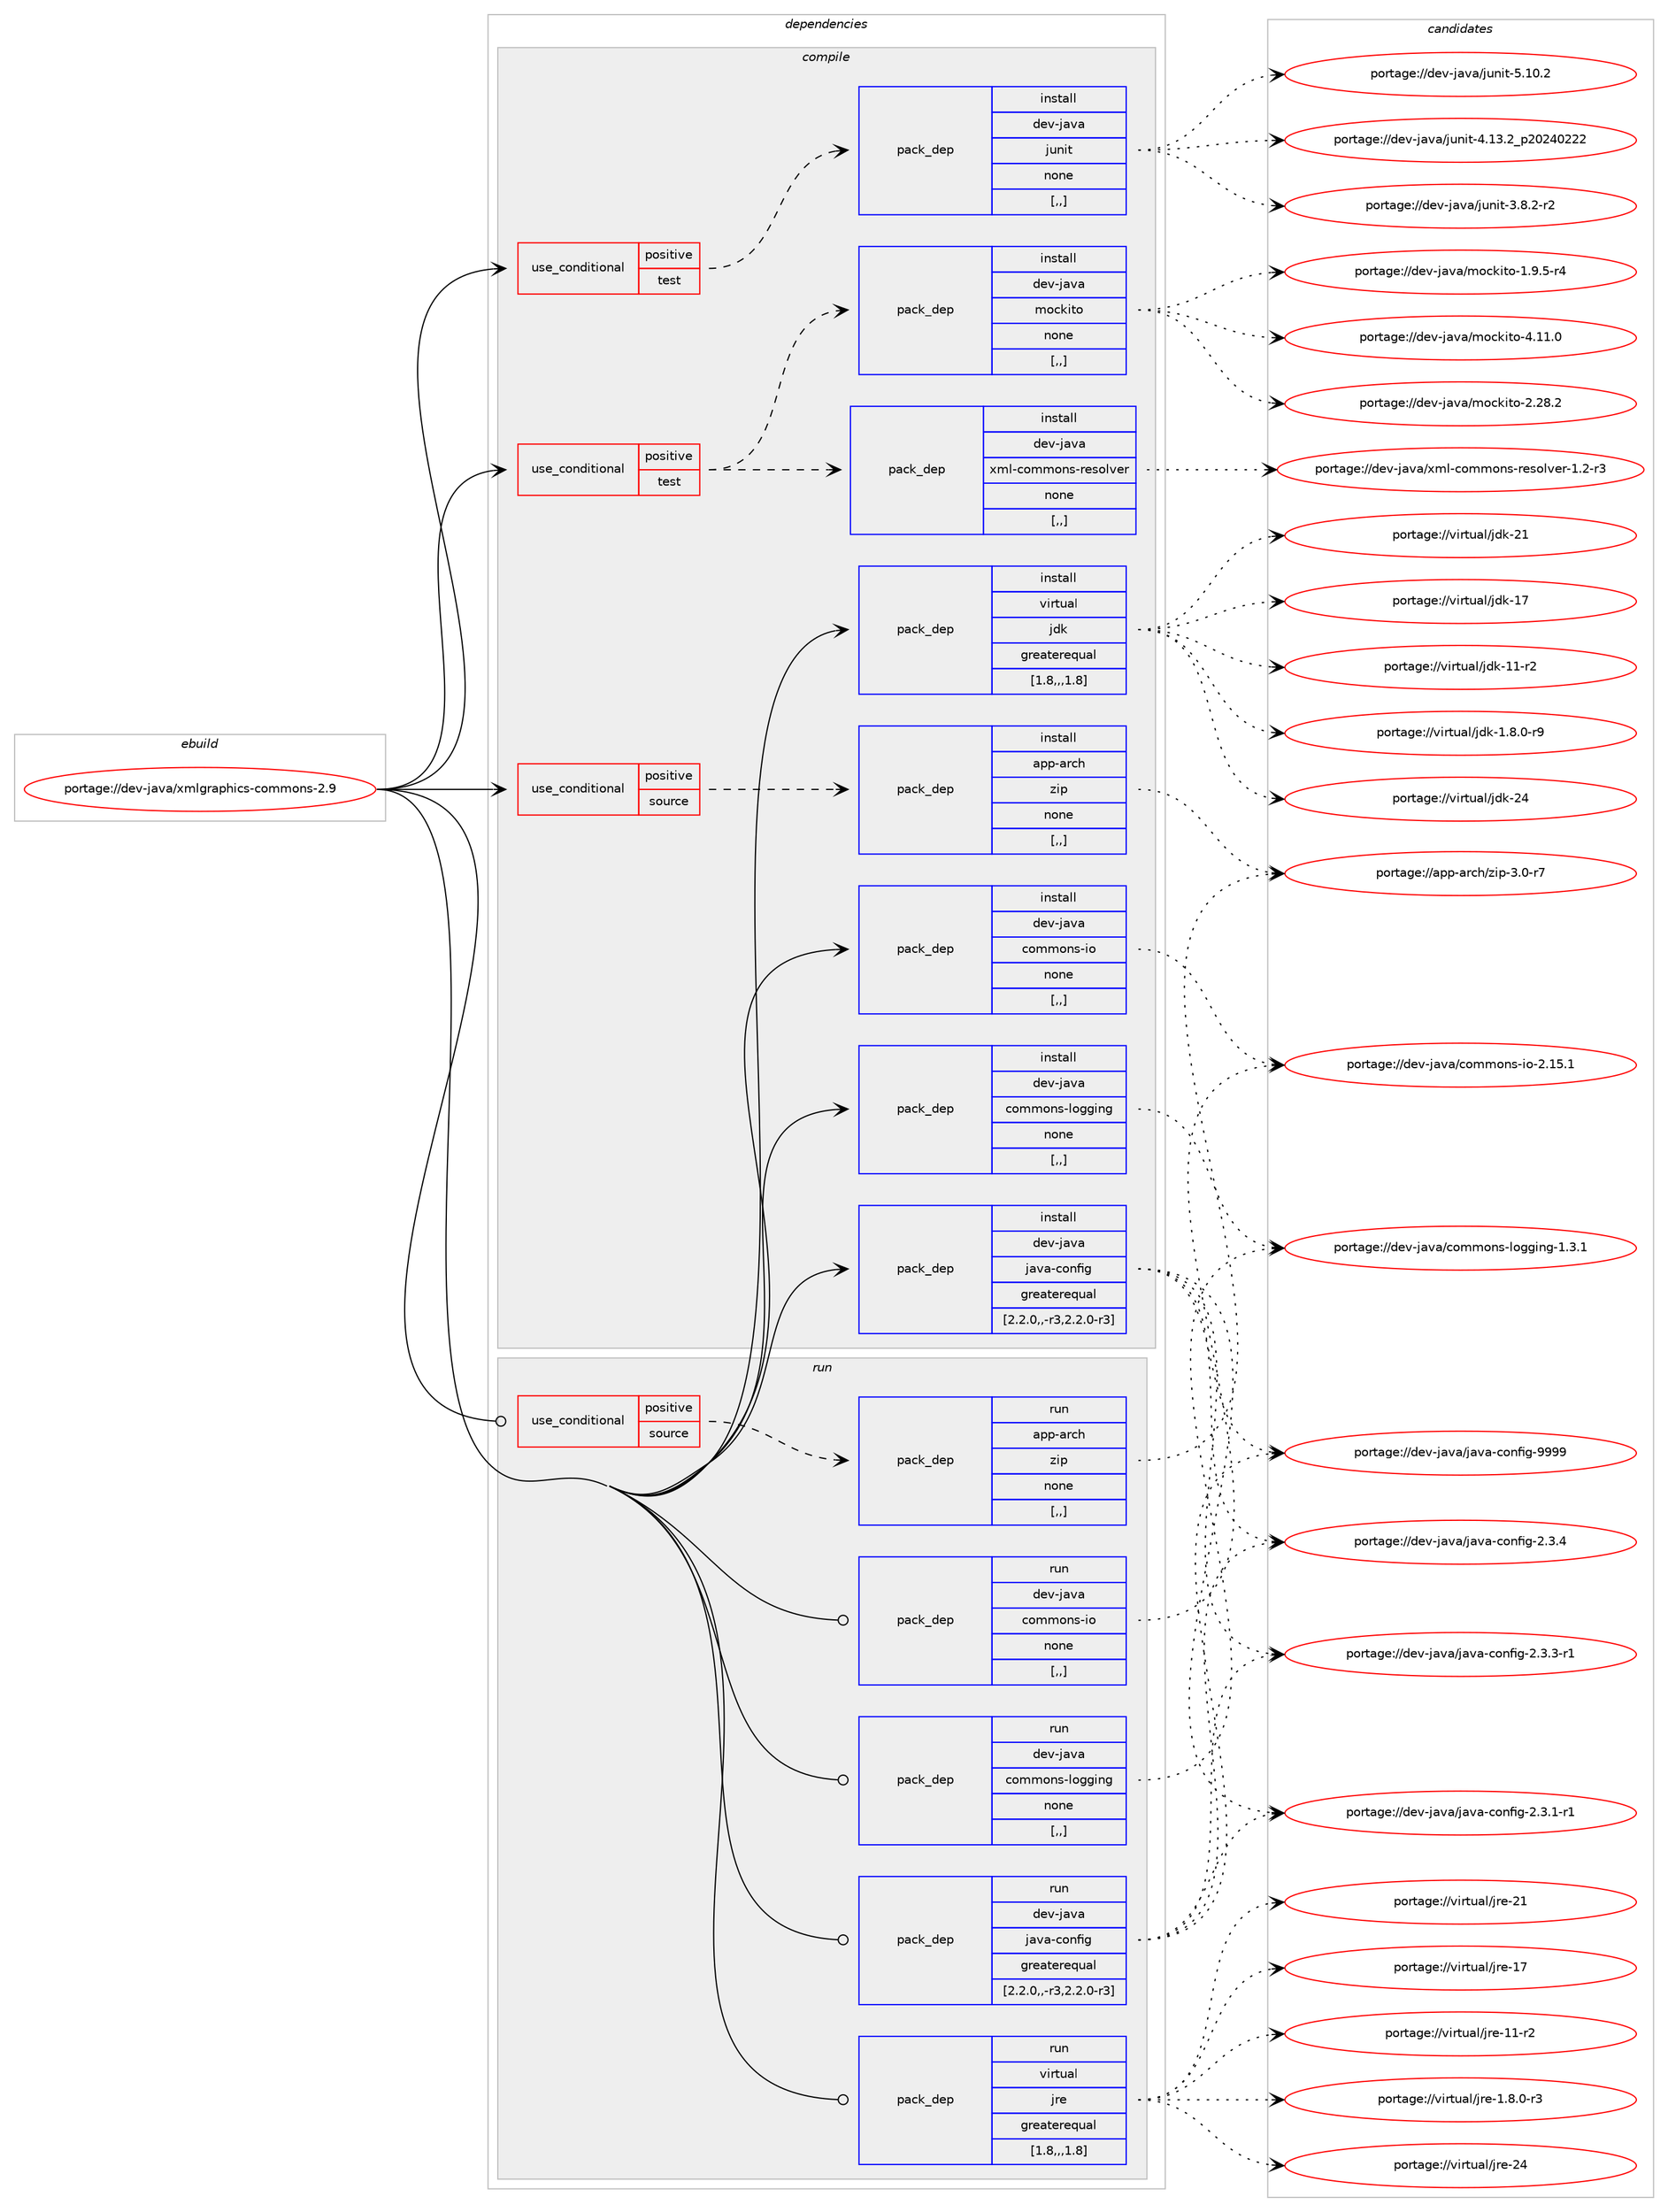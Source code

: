 digraph prolog {

# *************
# Graph options
# *************

newrank=true;
concentrate=true;
compound=true;
graph [rankdir=LR,fontname=Helvetica,fontsize=10,ranksep=1.5];#, ranksep=2.5, nodesep=0.2];
edge  [arrowhead=vee];
node  [fontname=Helvetica,fontsize=10];

# **********
# The ebuild
# **********

subgraph cluster_leftcol {
color=gray;
label=<<i>ebuild</i>>;
id [label="portage://dev-java/xmlgraphics-commons-2.9", color=red, width=4, href="../dev-java/xmlgraphics-commons-2.9.svg"];
}

# ****************
# The dependencies
# ****************

subgraph cluster_midcol {
color=gray;
label=<<i>dependencies</i>>;
subgraph cluster_compile {
fillcolor="#eeeeee";
style=filled;
label=<<i>compile</i>>;
subgraph cond22671 {
dependency98168 [label=<<TABLE BORDER="0" CELLBORDER="1" CELLSPACING="0" CELLPADDING="4"><TR><TD ROWSPAN="3" CELLPADDING="10">use_conditional</TD></TR><TR><TD>positive</TD></TR><TR><TD>source</TD></TR></TABLE>>, shape=none, color=red];
subgraph pack74429 {
dependency98169 [label=<<TABLE BORDER="0" CELLBORDER="1" CELLSPACING="0" CELLPADDING="4" WIDTH="220"><TR><TD ROWSPAN="6" CELLPADDING="30">pack_dep</TD></TR><TR><TD WIDTH="110">install</TD></TR><TR><TD>app-arch</TD></TR><TR><TD>zip</TD></TR><TR><TD>none</TD></TR><TR><TD>[,,]</TD></TR></TABLE>>, shape=none, color=blue];
}
dependency98168:e -> dependency98169:w [weight=20,style="dashed",arrowhead="vee"];
}
id:e -> dependency98168:w [weight=20,style="solid",arrowhead="vee"];
subgraph cond22672 {
dependency98170 [label=<<TABLE BORDER="0" CELLBORDER="1" CELLSPACING="0" CELLPADDING="4"><TR><TD ROWSPAN="3" CELLPADDING="10">use_conditional</TD></TR><TR><TD>positive</TD></TR><TR><TD>test</TD></TR></TABLE>>, shape=none, color=red];
subgraph pack74430 {
dependency98171 [label=<<TABLE BORDER="0" CELLBORDER="1" CELLSPACING="0" CELLPADDING="4" WIDTH="220"><TR><TD ROWSPAN="6" CELLPADDING="30">pack_dep</TD></TR><TR><TD WIDTH="110">install</TD></TR><TR><TD>dev-java</TD></TR><TR><TD>junit</TD></TR><TR><TD>none</TD></TR><TR><TD>[,,]</TD></TR></TABLE>>, shape=none, color=blue];
}
dependency98170:e -> dependency98171:w [weight=20,style="dashed",arrowhead="vee"];
}
id:e -> dependency98170:w [weight=20,style="solid",arrowhead="vee"];
subgraph cond22673 {
dependency98172 [label=<<TABLE BORDER="0" CELLBORDER="1" CELLSPACING="0" CELLPADDING="4"><TR><TD ROWSPAN="3" CELLPADDING="10">use_conditional</TD></TR><TR><TD>positive</TD></TR><TR><TD>test</TD></TR></TABLE>>, shape=none, color=red];
subgraph pack74431 {
dependency98173 [label=<<TABLE BORDER="0" CELLBORDER="1" CELLSPACING="0" CELLPADDING="4" WIDTH="220"><TR><TD ROWSPAN="6" CELLPADDING="30">pack_dep</TD></TR><TR><TD WIDTH="110">install</TD></TR><TR><TD>dev-java</TD></TR><TR><TD>mockito</TD></TR><TR><TD>none</TD></TR><TR><TD>[,,]</TD></TR></TABLE>>, shape=none, color=blue];
}
dependency98172:e -> dependency98173:w [weight=20,style="dashed",arrowhead="vee"];
subgraph pack74432 {
dependency98174 [label=<<TABLE BORDER="0" CELLBORDER="1" CELLSPACING="0" CELLPADDING="4" WIDTH="220"><TR><TD ROWSPAN="6" CELLPADDING="30">pack_dep</TD></TR><TR><TD WIDTH="110">install</TD></TR><TR><TD>dev-java</TD></TR><TR><TD>xml-commons-resolver</TD></TR><TR><TD>none</TD></TR><TR><TD>[,,]</TD></TR></TABLE>>, shape=none, color=blue];
}
dependency98172:e -> dependency98174:w [weight=20,style="dashed",arrowhead="vee"];
}
id:e -> dependency98172:w [weight=20,style="solid",arrowhead="vee"];
subgraph pack74433 {
dependency98175 [label=<<TABLE BORDER="0" CELLBORDER="1" CELLSPACING="0" CELLPADDING="4" WIDTH="220"><TR><TD ROWSPAN="6" CELLPADDING="30">pack_dep</TD></TR><TR><TD WIDTH="110">install</TD></TR><TR><TD>dev-java</TD></TR><TR><TD>commons-io</TD></TR><TR><TD>none</TD></TR><TR><TD>[,,]</TD></TR></TABLE>>, shape=none, color=blue];
}
id:e -> dependency98175:w [weight=20,style="solid",arrowhead="vee"];
subgraph pack74434 {
dependency98176 [label=<<TABLE BORDER="0" CELLBORDER="1" CELLSPACING="0" CELLPADDING="4" WIDTH="220"><TR><TD ROWSPAN="6" CELLPADDING="30">pack_dep</TD></TR><TR><TD WIDTH="110">install</TD></TR><TR><TD>dev-java</TD></TR><TR><TD>commons-logging</TD></TR><TR><TD>none</TD></TR><TR><TD>[,,]</TD></TR></TABLE>>, shape=none, color=blue];
}
id:e -> dependency98176:w [weight=20,style="solid",arrowhead="vee"];
subgraph pack74435 {
dependency98177 [label=<<TABLE BORDER="0" CELLBORDER="1" CELLSPACING="0" CELLPADDING="4" WIDTH="220"><TR><TD ROWSPAN="6" CELLPADDING="30">pack_dep</TD></TR><TR><TD WIDTH="110">install</TD></TR><TR><TD>dev-java</TD></TR><TR><TD>java-config</TD></TR><TR><TD>greaterequal</TD></TR><TR><TD>[2.2.0,,-r3,2.2.0-r3]</TD></TR></TABLE>>, shape=none, color=blue];
}
id:e -> dependency98177:w [weight=20,style="solid",arrowhead="vee"];
subgraph pack74436 {
dependency98178 [label=<<TABLE BORDER="0" CELLBORDER="1" CELLSPACING="0" CELLPADDING="4" WIDTH="220"><TR><TD ROWSPAN="6" CELLPADDING="30">pack_dep</TD></TR><TR><TD WIDTH="110">install</TD></TR><TR><TD>virtual</TD></TR><TR><TD>jdk</TD></TR><TR><TD>greaterequal</TD></TR><TR><TD>[1.8,,,1.8]</TD></TR></TABLE>>, shape=none, color=blue];
}
id:e -> dependency98178:w [weight=20,style="solid",arrowhead="vee"];
}
subgraph cluster_compileandrun {
fillcolor="#eeeeee";
style=filled;
label=<<i>compile and run</i>>;
}
subgraph cluster_run {
fillcolor="#eeeeee";
style=filled;
label=<<i>run</i>>;
subgraph cond22674 {
dependency98179 [label=<<TABLE BORDER="0" CELLBORDER="1" CELLSPACING="0" CELLPADDING="4"><TR><TD ROWSPAN="3" CELLPADDING="10">use_conditional</TD></TR><TR><TD>positive</TD></TR><TR><TD>source</TD></TR></TABLE>>, shape=none, color=red];
subgraph pack74437 {
dependency98180 [label=<<TABLE BORDER="0" CELLBORDER="1" CELLSPACING="0" CELLPADDING="4" WIDTH="220"><TR><TD ROWSPAN="6" CELLPADDING="30">pack_dep</TD></TR><TR><TD WIDTH="110">run</TD></TR><TR><TD>app-arch</TD></TR><TR><TD>zip</TD></TR><TR><TD>none</TD></TR><TR><TD>[,,]</TD></TR></TABLE>>, shape=none, color=blue];
}
dependency98179:e -> dependency98180:w [weight=20,style="dashed",arrowhead="vee"];
}
id:e -> dependency98179:w [weight=20,style="solid",arrowhead="odot"];
subgraph pack74438 {
dependency98181 [label=<<TABLE BORDER="0" CELLBORDER="1" CELLSPACING="0" CELLPADDING="4" WIDTH="220"><TR><TD ROWSPAN="6" CELLPADDING="30">pack_dep</TD></TR><TR><TD WIDTH="110">run</TD></TR><TR><TD>dev-java</TD></TR><TR><TD>commons-io</TD></TR><TR><TD>none</TD></TR><TR><TD>[,,]</TD></TR></TABLE>>, shape=none, color=blue];
}
id:e -> dependency98181:w [weight=20,style="solid",arrowhead="odot"];
subgraph pack74439 {
dependency98182 [label=<<TABLE BORDER="0" CELLBORDER="1" CELLSPACING="0" CELLPADDING="4" WIDTH="220"><TR><TD ROWSPAN="6" CELLPADDING="30">pack_dep</TD></TR><TR><TD WIDTH="110">run</TD></TR><TR><TD>dev-java</TD></TR><TR><TD>commons-logging</TD></TR><TR><TD>none</TD></TR><TR><TD>[,,]</TD></TR></TABLE>>, shape=none, color=blue];
}
id:e -> dependency98182:w [weight=20,style="solid",arrowhead="odot"];
subgraph pack74440 {
dependency98183 [label=<<TABLE BORDER="0" CELLBORDER="1" CELLSPACING="0" CELLPADDING="4" WIDTH="220"><TR><TD ROWSPAN="6" CELLPADDING="30">pack_dep</TD></TR><TR><TD WIDTH="110">run</TD></TR><TR><TD>dev-java</TD></TR><TR><TD>java-config</TD></TR><TR><TD>greaterequal</TD></TR><TR><TD>[2.2.0,,-r3,2.2.0-r3]</TD></TR></TABLE>>, shape=none, color=blue];
}
id:e -> dependency98183:w [weight=20,style="solid",arrowhead="odot"];
subgraph pack74441 {
dependency98184 [label=<<TABLE BORDER="0" CELLBORDER="1" CELLSPACING="0" CELLPADDING="4" WIDTH="220"><TR><TD ROWSPAN="6" CELLPADDING="30">pack_dep</TD></TR><TR><TD WIDTH="110">run</TD></TR><TR><TD>virtual</TD></TR><TR><TD>jre</TD></TR><TR><TD>greaterequal</TD></TR><TR><TD>[1.8,,,1.8]</TD></TR></TABLE>>, shape=none, color=blue];
}
id:e -> dependency98184:w [weight=20,style="solid",arrowhead="odot"];
}
}

# **************
# The candidates
# **************

subgraph cluster_choices {
rank=same;
color=gray;
label=<<i>candidates</i>>;

subgraph choice74429 {
color=black;
nodesep=1;
choice9711211245971149910447122105112455146484511455 [label="portage://app-arch/zip-3.0-r7", color=red, width=4,href="../app-arch/zip-3.0-r7.svg"];
dependency98169:e -> choice9711211245971149910447122105112455146484511455:w [style=dotted,weight="100"];
}
subgraph choice74430 {
color=black;
nodesep=1;
choice1001011184510697118974710611711010511645534649484650 [label="portage://dev-java/junit-5.10.2", color=red, width=4,href="../dev-java/junit-5.10.2.svg"];
choice1001011184510697118974710611711010511645524649514650951125048505248505050 [label="portage://dev-java/junit-4.13.2_p20240222", color=red, width=4,href="../dev-java/junit-4.13.2_p20240222.svg"];
choice100101118451069711897471061171101051164551465646504511450 [label="portage://dev-java/junit-3.8.2-r2", color=red, width=4,href="../dev-java/junit-3.8.2-r2.svg"];
dependency98171:e -> choice1001011184510697118974710611711010511645534649484650:w [style=dotted,weight="100"];
dependency98171:e -> choice1001011184510697118974710611711010511645524649514650951125048505248505050:w [style=dotted,weight="100"];
dependency98171:e -> choice100101118451069711897471061171101051164551465646504511450:w [style=dotted,weight="100"];
}
subgraph choice74431 {
color=black;
nodesep=1;
choice100101118451069711897471091119910710511611145524649494648 [label="portage://dev-java/mockito-4.11.0", color=red, width=4,href="../dev-java/mockito-4.11.0.svg"];
choice100101118451069711897471091119910710511611145504650564650 [label="portage://dev-java/mockito-2.28.2", color=red, width=4,href="../dev-java/mockito-2.28.2.svg"];
choice10010111845106971189747109111991071051161114549465746534511452 [label="portage://dev-java/mockito-1.9.5-r4", color=red, width=4,href="../dev-java/mockito-1.9.5-r4.svg"];
dependency98173:e -> choice100101118451069711897471091119910710511611145524649494648:w [style=dotted,weight="100"];
dependency98173:e -> choice100101118451069711897471091119910710511611145504650564650:w [style=dotted,weight="100"];
dependency98173:e -> choice10010111845106971189747109111991071051161114549465746534511452:w [style=dotted,weight="100"];
}
subgraph choice74432 {
color=black;
nodesep=1;
choice10010111845106971189747120109108459911110910911111011545114101115111108118101114454946504511451 [label="portage://dev-java/xml-commons-resolver-1.2-r3", color=red, width=4,href="../dev-java/xml-commons-resolver-1.2-r3.svg"];
dependency98174:e -> choice10010111845106971189747120109108459911110910911111011545114101115111108118101114454946504511451:w [style=dotted,weight="100"];
}
subgraph choice74433 {
color=black;
nodesep=1;
choice10010111845106971189747991111091091111101154510511145504649534649 [label="portage://dev-java/commons-io-2.15.1", color=red, width=4,href="../dev-java/commons-io-2.15.1.svg"];
dependency98175:e -> choice10010111845106971189747991111091091111101154510511145504649534649:w [style=dotted,weight="100"];
}
subgraph choice74434 {
color=black;
nodesep=1;
choice100101118451069711897479911110910911111011545108111103103105110103454946514649 [label="portage://dev-java/commons-logging-1.3.1", color=red, width=4,href="../dev-java/commons-logging-1.3.1.svg"];
dependency98176:e -> choice100101118451069711897479911110910911111011545108111103103105110103454946514649:w [style=dotted,weight="100"];
}
subgraph choice74435 {
color=black;
nodesep=1;
choice10010111845106971189747106971189745991111101021051034557575757 [label="portage://dev-java/java-config-9999", color=red, width=4,href="../dev-java/java-config-9999.svg"];
choice1001011184510697118974710697118974599111110102105103455046514652 [label="portage://dev-java/java-config-2.3.4", color=red, width=4,href="../dev-java/java-config-2.3.4.svg"];
choice10010111845106971189747106971189745991111101021051034550465146514511449 [label="portage://dev-java/java-config-2.3.3-r1", color=red, width=4,href="../dev-java/java-config-2.3.3-r1.svg"];
choice10010111845106971189747106971189745991111101021051034550465146494511449 [label="portage://dev-java/java-config-2.3.1-r1", color=red, width=4,href="../dev-java/java-config-2.3.1-r1.svg"];
dependency98177:e -> choice10010111845106971189747106971189745991111101021051034557575757:w [style=dotted,weight="100"];
dependency98177:e -> choice1001011184510697118974710697118974599111110102105103455046514652:w [style=dotted,weight="100"];
dependency98177:e -> choice10010111845106971189747106971189745991111101021051034550465146514511449:w [style=dotted,weight="100"];
dependency98177:e -> choice10010111845106971189747106971189745991111101021051034550465146494511449:w [style=dotted,weight="100"];
}
subgraph choice74436 {
color=black;
nodesep=1;
choice1181051141161179710847106100107455052 [label="portage://virtual/jdk-24", color=red, width=4,href="../virtual/jdk-24.svg"];
choice1181051141161179710847106100107455049 [label="portage://virtual/jdk-21", color=red, width=4,href="../virtual/jdk-21.svg"];
choice1181051141161179710847106100107454955 [label="portage://virtual/jdk-17", color=red, width=4,href="../virtual/jdk-17.svg"];
choice11810511411611797108471061001074549494511450 [label="portage://virtual/jdk-11-r2", color=red, width=4,href="../virtual/jdk-11-r2.svg"];
choice11810511411611797108471061001074549465646484511457 [label="portage://virtual/jdk-1.8.0-r9", color=red, width=4,href="../virtual/jdk-1.8.0-r9.svg"];
dependency98178:e -> choice1181051141161179710847106100107455052:w [style=dotted,weight="100"];
dependency98178:e -> choice1181051141161179710847106100107455049:w [style=dotted,weight="100"];
dependency98178:e -> choice1181051141161179710847106100107454955:w [style=dotted,weight="100"];
dependency98178:e -> choice11810511411611797108471061001074549494511450:w [style=dotted,weight="100"];
dependency98178:e -> choice11810511411611797108471061001074549465646484511457:w [style=dotted,weight="100"];
}
subgraph choice74437 {
color=black;
nodesep=1;
choice9711211245971149910447122105112455146484511455 [label="portage://app-arch/zip-3.0-r7", color=red, width=4,href="../app-arch/zip-3.0-r7.svg"];
dependency98180:e -> choice9711211245971149910447122105112455146484511455:w [style=dotted,weight="100"];
}
subgraph choice74438 {
color=black;
nodesep=1;
choice10010111845106971189747991111091091111101154510511145504649534649 [label="portage://dev-java/commons-io-2.15.1", color=red, width=4,href="../dev-java/commons-io-2.15.1.svg"];
dependency98181:e -> choice10010111845106971189747991111091091111101154510511145504649534649:w [style=dotted,weight="100"];
}
subgraph choice74439 {
color=black;
nodesep=1;
choice100101118451069711897479911110910911111011545108111103103105110103454946514649 [label="portage://dev-java/commons-logging-1.3.1", color=red, width=4,href="../dev-java/commons-logging-1.3.1.svg"];
dependency98182:e -> choice100101118451069711897479911110910911111011545108111103103105110103454946514649:w [style=dotted,weight="100"];
}
subgraph choice74440 {
color=black;
nodesep=1;
choice10010111845106971189747106971189745991111101021051034557575757 [label="portage://dev-java/java-config-9999", color=red, width=4,href="../dev-java/java-config-9999.svg"];
choice1001011184510697118974710697118974599111110102105103455046514652 [label="portage://dev-java/java-config-2.3.4", color=red, width=4,href="../dev-java/java-config-2.3.4.svg"];
choice10010111845106971189747106971189745991111101021051034550465146514511449 [label="portage://dev-java/java-config-2.3.3-r1", color=red, width=4,href="../dev-java/java-config-2.3.3-r1.svg"];
choice10010111845106971189747106971189745991111101021051034550465146494511449 [label="portage://dev-java/java-config-2.3.1-r1", color=red, width=4,href="../dev-java/java-config-2.3.1-r1.svg"];
dependency98183:e -> choice10010111845106971189747106971189745991111101021051034557575757:w [style=dotted,weight="100"];
dependency98183:e -> choice1001011184510697118974710697118974599111110102105103455046514652:w [style=dotted,weight="100"];
dependency98183:e -> choice10010111845106971189747106971189745991111101021051034550465146514511449:w [style=dotted,weight="100"];
dependency98183:e -> choice10010111845106971189747106971189745991111101021051034550465146494511449:w [style=dotted,weight="100"];
}
subgraph choice74441 {
color=black;
nodesep=1;
choice1181051141161179710847106114101455052 [label="portage://virtual/jre-24", color=red, width=4,href="../virtual/jre-24.svg"];
choice1181051141161179710847106114101455049 [label="portage://virtual/jre-21", color=red, width=4,href="../virtual/jre-21.svg"];
choice1181051141161179710847106114101454955 [label="portage://virtual/jre-17", color=red, width=4,href="../virtual/jre-17.svg"];
choice11810511411611797108471061141014549494511450 [label="portage://virtual/jre-11-r2", color=red, width=4,href="../virtual/jre-11-r2.svg"];
choice11810511411611797108471061141014549465646484511451 [label="portage://virtual/jre-1.8.0-r3", color=red, width=4,href="../virtual/jre-1.8.0-r3.svg"];
dependency98184:e -> choice1181051141161179710847106114101455052:w [style=dotted,weight="100"];
dependency98184:e -> choice1181051141161179710847106114101455049:w [style=dotted,weight="100"];
dependency98184:e -> choice1181051141161179710847106114101454955:w [style=dotted,weight="100"];
dependency98184:e -> choice11810511411611797108471061141014549494511450:w [style=dotted,weight="100"];
dependency98184:e -> choice11810511411611797108471061141014549465646484511451:w [style=dotted,weight="100"];
}
}

}
